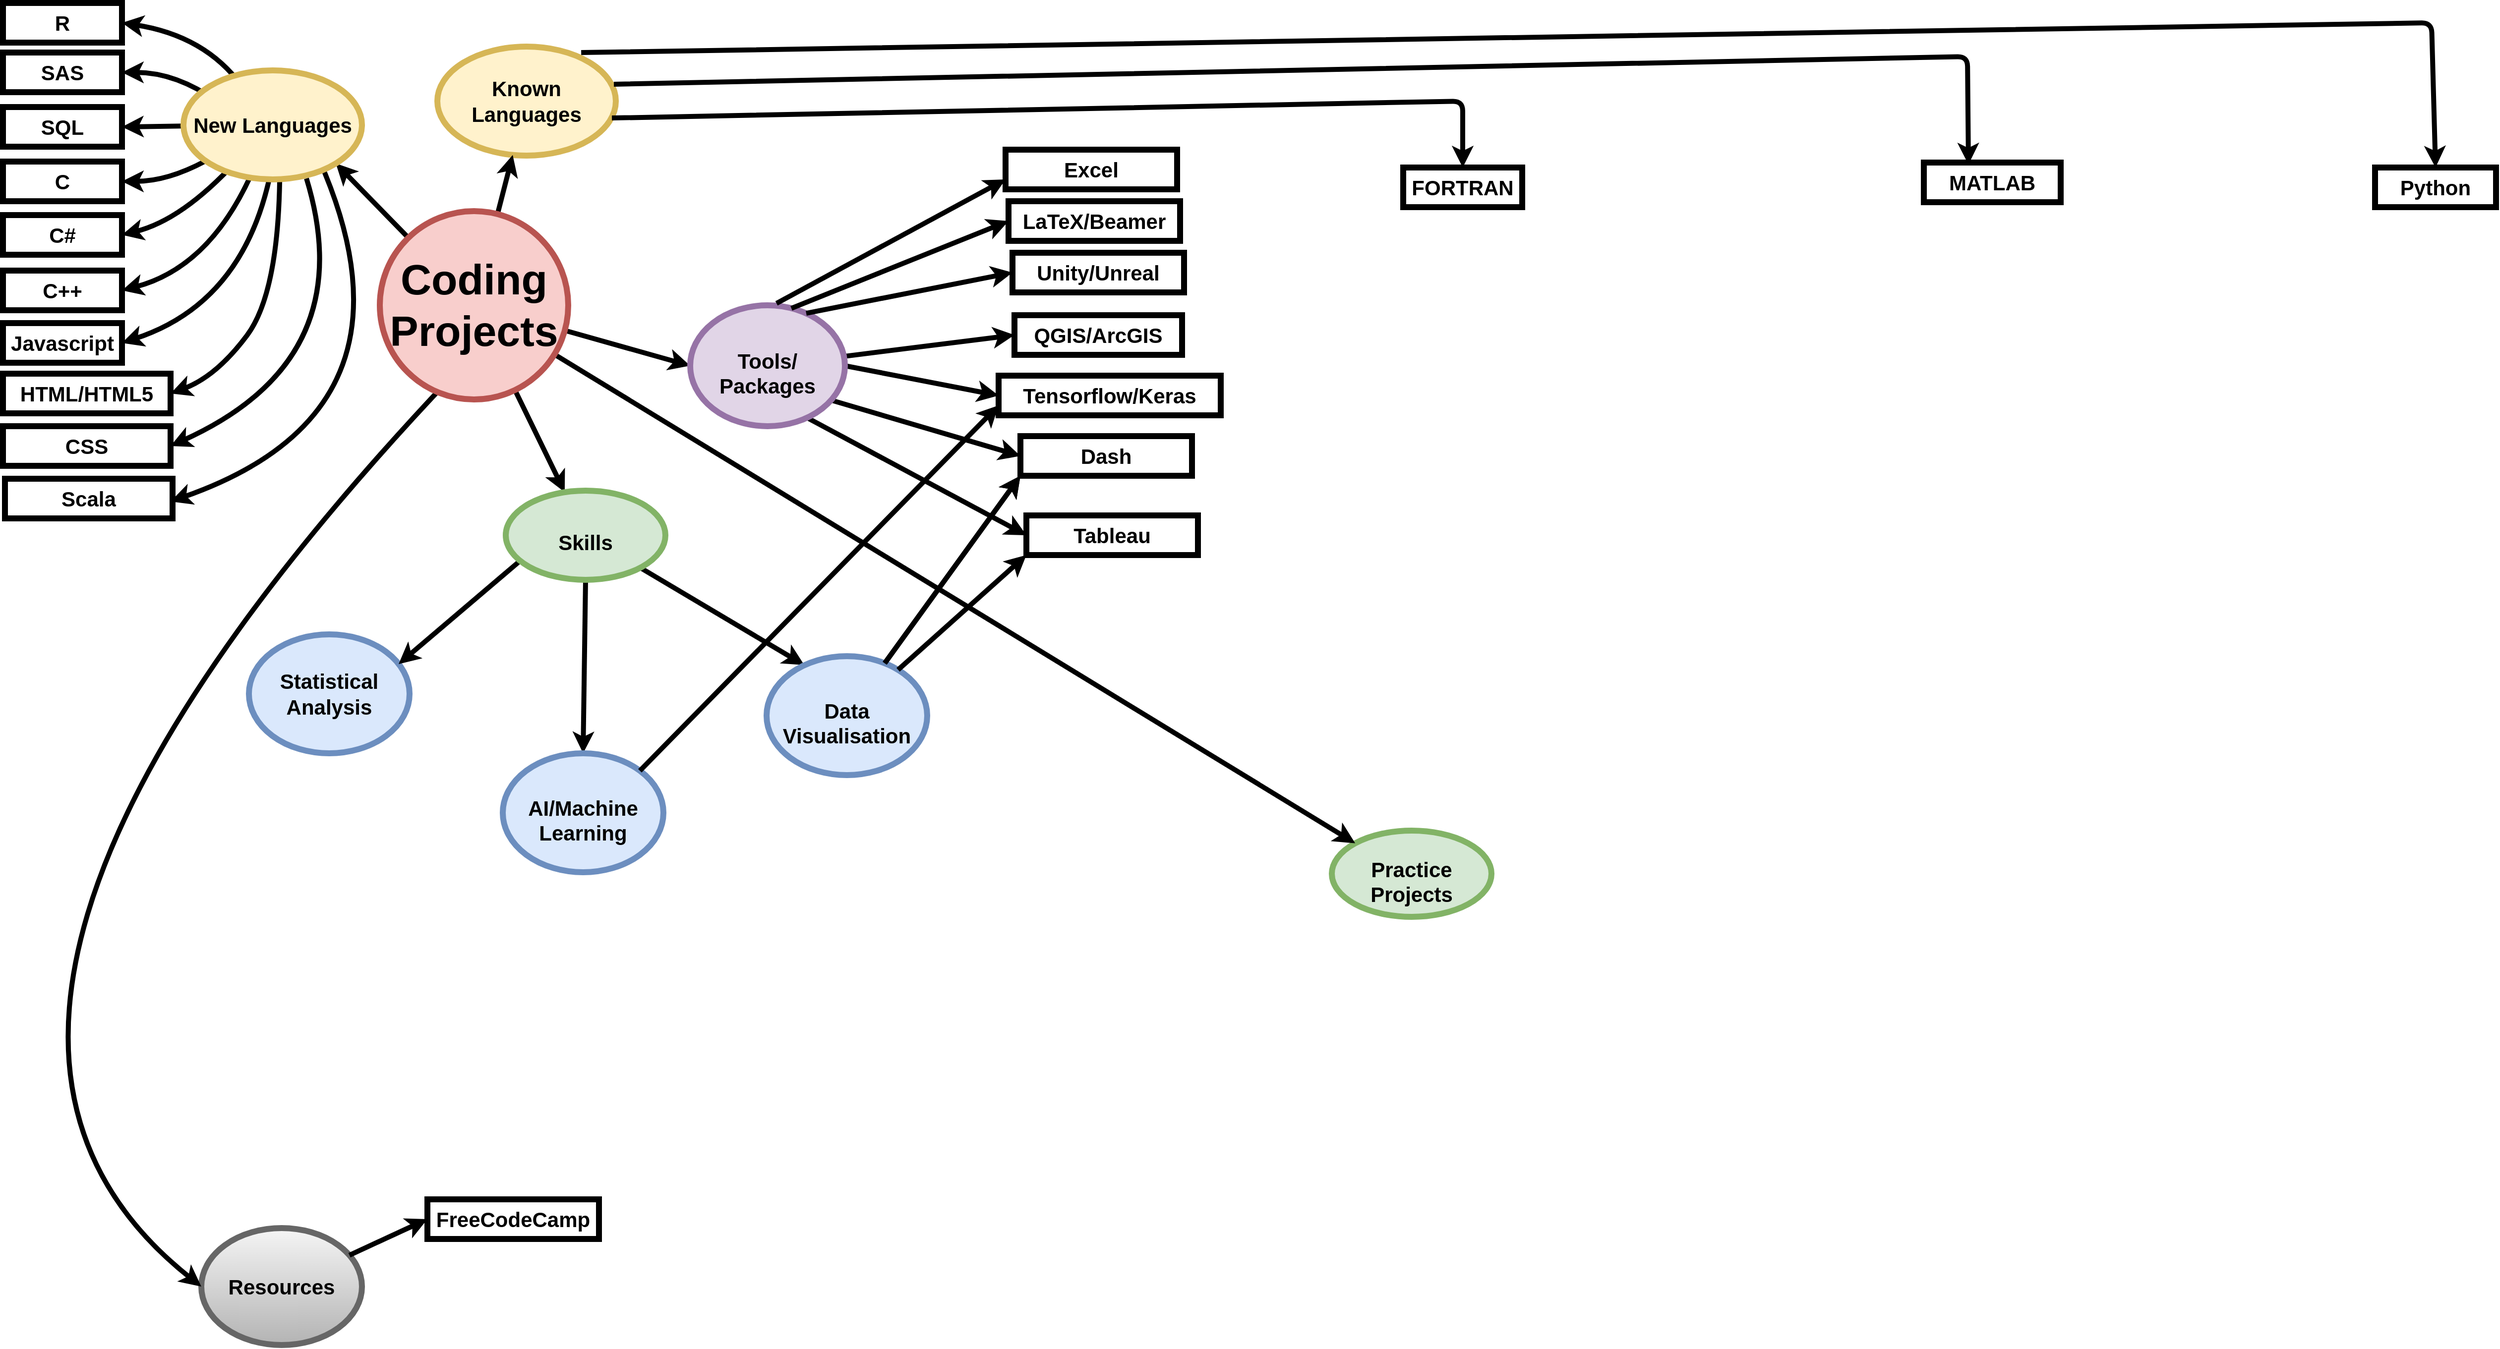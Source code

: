 <mxfile version="14.2.9" type="github">
  <diagram id="SgZQ3a2d4hKzm91UfPLO" name="Page-1">
    <mxGraphModel dx="2086" dy="5801" grid="0" gridSize="10" guides="1" tooltips="1" connect="1" arrows="1" fold="1" page="1" pageScale="1" pageWidth="3300" pageHeight="4681" math="0" shadow="0">
      <root>
        <mxCell id="0" />
        <mxCell id="1" parent="0" />
        <mxCell id="_1KxbE9l1VcF-KKi8kDG-2" value="&lt;b&gt;&lt;font style=&quot;font-size: 21px&quot;&gt;SAS&lt;/font&gt;&lt;/b&gt;" style="rounded=0;whiteSpace=wrap;html=1;strokeWidth=6;" parent="1" vertex="1">
          <mxGeometry x="10" y="50" width="120" height="40" as="geometry" />
        </mxCell>
        <mxCell id="_1KxbE9l1VcF-KKi8kDG-4" value="" style="endArrow=classic;html=1;strokeWidth=5;entryX=1;entryY=1;entryDx=0;entryDy=0;" parent="1" source="AkvK6rZVajDmbrrnvpNV-2" target="AkvK6rZVajDmbrrnvpNV-3" edge="1">
          <mxGeometry width="50" height="50" relative="1" as="geometry">
            <mxPoint x="330" y="170" as="sourcePoint" />
            <mxPoint x="380" y="120" as="targetPoint" />
          </mxGeometry>
        </mxCell>
        <mxCell id="_1KxbE9l1VcF-KKi8kDG-8" value="" style="endArrow=classic;html=1;strokeWidth=5;exitX=0.194;exitY=0.291;exitDx=0;exitDy=0;entryX=1;entryY=0.5;entryDx=0;entryDy=0;exitPerimeter=0;curved=1;" parent="1" source="AkvK6rZVajDmbrrnvpNV-3" target="_1KxbE9l1VcF-KKi8kDG-2" edge="1">
          <mxGeometry width="50" height="50" relative="1" as="geometry">
            <mxPoint x="330" y="120" as="sourcePoint" />
            <mxPoint x="140" y="30" as="targetPoint" />
            <Array as="points">
              <mxPoint x="185" y="70" />
            </Array>
          </mxGeometry>
        </mxCell>
        <mxCell id="_1KxbE9l1VcF-KKi8kDG-9" value="&lt;b&gt;&lt;font style=&quot;font-size: 21px&quot;&gt;SQL&lt;/font&gt;&lt;/b&gt;" style="rounded=0;whiteSpace=wrap;html=1;strokeWidth=6;" parent="1" vertex="1">
          <mxGeometry x="10" y="105" width="120" height="40" as="geometry" />
        </mxCell>
        <mxCell id="_1KxbE9l1VcF-KKi8kDG-10" value="" style="endArrow=classic;html=1;strokeWidth=5;entryX=1;entryY=0.5;entryDx=0;entryDy=0;curved=1;" parent="1" source="AkvK6rZVajDmbrrnvpNV-3" target="_1KxbE9l1VcF-KKi8kDG-9" edge="1">
          <mxGeometry width="50" height="50" relative="1" as="geometry">
            <mxPoint x="216.36" y="86.109" as="sourcePoint" />
            <mxPoint x="130" y="50" as="targetPoint" />
          </mxGeometry>
        </mxCell>
        <mxCell id="_1KxbE9l1VcF-KKi8kDG-11" value="&lt;font size=&quot;1&quot;&gt;&lt;b style=&quot;font-size: 21px&quot;&gt;C&lt;/b&gt;&lt;/font&gt;" style="rounded=0;whiteSpace=wrap;html=1;strokeWidth=6;" parent="1" vertex="1">
          <mxGeometry x="10" y="160" width="120" height="40" as="geometry" />
        </mxCell>
        <mxCell id="_1KxbE9l1VcF-KKi8kDG-12" value="" style="endArrow=classic;html=1;strokeWidth=5;entryX=1;entryY=0.5;entryDx=0;entryDy=0;curved=1;" parent="1" source="AkvK6rZVajDmbrrnvpNV-3" target="_1KxbE9l1VcF-KKi8kDG-11" edge="1">
          <mxGeometry width="50" height="50" relative="1" as="geometry">
            <mxPoint x="200" y="158" as="sourcePoint" />
            <mxPoint x="140" y="150" as="targetPoint" />
            <Array as="points">
              <mxPoint x="176" y="180" />
            </Array>
          </mxGeometry>
        </mxCell>
        <mxCell id="_1KxbE9l1VcF-KKi8kDG-13" value="&lt;font style=&quot;font-size: 11px&quot;&gt;&lt;b style=&quot;font-size: 21px&quot;&gt;C&lt;/b&gt;&lt;b&gt;&lt;font style=&quot;font-size: 21px&quot;&gt;#&lt;/font&gt;&lt;/b&gt;&lt;/font&gt;" style="rounded=0;whiteSpace=wrap;html=1;strokeWidth=6;" parent="1" vertex="1">
          <mxGeometry x="10" y="214" width="120" height="40" as="geometry" />
        </mxCell>
        <mxCell id="_1KxbE9l1VcF-KKi8kDG-14" value="" style="endArrow=classic;html=1;strokeWidth=5;entryX=1;entryY=0.5;entryDx=0;entryDy=0;exitX=0.3;exitY=0.827;exitDx=0;exitDy=0;exitPerimeter=0;curved=1;" parent="1" source="AkvK6rZVajDmbrrnvpNV-3" target="_1KxbE9l1VcF-KKi8kDG-13" edge="1">
          <mxGeometry width="50" height="50" relative="1" as="geometry">
            <mxPoint x="246.36" y="176.941" as="sourcePoint" />
            <mxPoint x="160" y="203.05" as="targetPoint" />
            <Array as="points">
              <mxPoint x="191" y="219" />
            </Array>
          </mxGeometry>
        </mxCell>
        <mxCell id="_1KxbE9l1VcF-KKi8kDG-15" value="&lt;font style=&quot;font-size: 11px&quot;&gt;&lt;b style=&quot;font-size: 21px&quot;&gt;C&lt;/b&gt;&lt;b&gt;&lt;font style=&quot;font-size: 21px&quot;&gt;++&lt;/font&gt;&lt;/b&gt;&lt;/font&gt;" style="rounded=0;whiteSpace=wrap;html=1;strokeWidth=6;" parent="1" vertex="1">
          <mxGeometry x="10" y="270" width="120" height="40" as="geometry" />
        </mxCell>
        <mxCell id="_1KxbE9l1VcF-KKi8kDG-16" value="" style="endArrow=classic;html=1;strokeWidth=5;entryX=1;entryY=0.5;entryDx=0;entryDy=0;exitX=0.406;exitY=0.855;exitDx=0;exitDy=0;exitPerimeter=0;curved=1;" parent="1" source="AkvK6rZVajDmbrrnvpNV-3" target="_1KxbE9l1VcF-KKi8kDG-15" edge="1">
          <mxGeometry width="50" height="50" relative="1" as="geometry">
            <mxPoint x="246.36" y="240.001" as="sourcePoint" />
            <mxPoint x="160" y="266.11" as="targetPoint" />
            <Array as="points">
              <mxPoint x="222" y="266" />
            </Array>
          </mxGeometry>
        </mxCell>
        <mxCell id="_1KxbE9l1VcF-KKi8kDG-19" value="&lt;b&gt;&lt;font style=&quot;font-size: 21px&quot;&gt;R&lt;/font&gt;&lt;/b&gt;" style="rounded=0;whiteSpace=wrap;html=1;strokeWidth=6;" parent="1" vertex="1">
          <mxGeometry x="10" width="120" height="40" as="geometry" />
        </mxCell>
        <mxCell id="_1KxbE9l1VcF-KKi8kDG-20" value="" style="endArrow=classic;html=1;strokeWidth=5;exitX=0.328;exitY=0.145;exitDx=0;exitDy=0;entryX=1;entryY=0.5;entryDx=0;entryDy=0;exitPerimeter=0;curved=1;" parent="1" source="AkvK6rZVajDmbrrnvpNV-3" edge="1">
          <mxGeometry width="50" height="50" relative="1" as="geometry">
            <mxPoint x="216.36" y="36.109" as="sourcePoint" />
            <mxPoint x="130" y="20" as="targetPoint" />
            <Array as="points">
              <mxPoint x="214" y="33" />
            </Array>
          </mxGeometry>
        </mxCell>
        <mxCell id="_1KxbE9l1VcF-KKi8kDG-21" value="&lt;b&gt;&lt;font style=&quot;font-size: 21px&quot;&gt;Javascript&lt;/font&gt;&lt;/b&gt;" style="rounded=0;whiteSpace=wrap;html=1;strokeWidth=6;" parent="1" vertex="1">
          <mxGeometry x="10" y="322.97" width="120" height="40" as="geometry" />
        </mxCell>
        <mxCell id="_1KxbE9l1VcF-KKi8kDG-22" value="" style="endArrow=classic;html=1;strokeWidth=5;entryX=1;entryY=0.5;entryDx=0;entryDy=0;exitX=0.494;exitY=0.891;exitDx=0;exitDy=0;exitPerimeter=0;curved=1;" parent="1" source="AkvK6rZVajDmbrrnvpNV-3" target="_1KxbE9l1VcF-KKi8kDG-21" edge="1">
          <mxGeometry width="50" height="50" relative="1" as="geometry">
            <mxPoint x="263.08" y="217.02" as="sourcePoint" />
            <mxPoint x="160" y="319.08" as="targetPoint" />
            <Array as="points">
              <mxPoint x="255" y="302" />
            </Array>
          </mxGeometry>
        </mxCell>
        <mxCell id="_1KxbE9l1VcF-KKi8kDG-23" value="&lt;font size=&quot;1&quot;&gt;&lt;b style=&quot;font-size: 21px&quot;&gt;Known Languages&lt;/b&gt;&lt;/font&gt; " style="ellipse;whiteSpace=wrap;html=1;strokeWidth=6;fillColor=#fff2cc;strokeColor=#d6b656;" parent="1" vertex="1">
          <mxGeometry x="448" y="44" width="180" height="110" as="geometry" />
        </mxCell>
        <mxCell id="_1KxbE9l1VcF-KKi8kDG-24" value="" style="endArrow=classic;html=1;strokeWidth=5;" parent="1" source="AkvK6rZVajDmbrrnvpNV-2" target="_1KxbE9l1VcF-KKi8kDG-23" edge="1">
          <mxGeometry width="50" height="50" relative="1" as="geometry">
            <mxPoint x="666.185" y="260.935" as="sourcePoint" />
            <mxPoint x="592.0" y="187.001" as="targetPoint" />
          </mxGeometry>
        </mxCell>
        <mxCell id="_1KxbE9l1VcF-KKi8kDG-25" value="&lt;b&gt;&lt;font style=&quot;font-size: 21px&quot;&gt;MATLAB&lt;/font&gt;&lt;/b&gt;" style="rounded=0;whiteSpace=wrap;html=1;strokeWidth=6;" parent="1" vertex="1">
          <mxGeometry x="1947" y="161" width="138" height="40" as="geometry" />
        </mxCell>
        <mxCell id="_1KxbE9l1VcF-KKi8kDG-26" value="" style="endArrow=classic;html=1;strokeWidth=5;exitX=0.989;exitY=0.345;exitDx=0;exitDy=0;entryX=0.326;entryY=0.05;entryDx=0;entryDy=0;exitPerimeter=0;entryPerimeter=0;" parent="1" source="_1KxbE9l1VcF-KKi8kDG-23" target="_1KxbE9l1VcF-KKi8kDG-25" edge="1">
          <mxGeometry width="50" height="50" relative="1" as="geometry">
            <mxPoint x="755.04" y="157.98" as="sourcePoint" />
            <mxPoint x="636" y="92.03" as="targetPoint" />
            <Array as="points">
              <mxPoint x="1991" y="54" />
            </Array>
          </mxGeometry>
        </mxCell>
        <mxCell id="_1KxbE9l1VcF-KKi8kDG-27" value="&lt;b&gt;&lt;font style=&quot;font-size: 21px&quot;&gt;FORTRAN&lt;/font&gt;&lt;/b&gt;" style="rounded=0;whiteSpace=wrap;html=1;strokeWidth=6;" parent="1" vertex="1">
          <mxGeometry x="1422" y="166" width="120" height="40" as="geometry" />
        </mxCell>
        <mxCell id="_1KxbE9l1VcF-KKi8kDG-28" value="" style="endArrow=classic;html=1;strokeWidth=5;exitX=0.978;exitY=0.655;exitDx=0;exitDy=0;entryX=0.5;entryY=0;entryDx=0;entryDy=0;exitPerimeter=0;" parent="1" source="_1KxbE9l1VcF-KKi8kDG-23" target="_1KxbE9l1VcF-KKi8kDG-27" edge="1">
          <mxGeometry width="50" height="50" relative="1" as="geometry">
            <mxPoint x="619" y="154.0" as="sourcePoint" />
            <mxPoint x="628.98" y="164.08" as="targetPoint" />
            <Array as="points">
              <mxPoint x="1482" y="99" />
            </Array>
          </mxGeometry>
        </mxCell>
        <mxCell id="_1KxbE9l1VcF-KKi8kDG-29" value="&lt;font size=&quot;1&quot;&gt;&lt;b style=&quot;font-size: 21px&quot;&gt;Python&lt;/b&gt;&lt;/font&gt;" style="rounded=0;whiteSpace=wrap;html=1;strokeWidth=6;" parent="1" vertex="1">
          <mxGeometry x="2402" y="166" width="122" height="40" as="geometry" />
        </mxCell>
        <mxCell id="_1KxbE9l1VcF-KKi8kDG-30" value="" style="endArrow=classic;html=1;strokeWidth=5;entryX=0.5;entryY=0;entryDx=0;entryDy=0;exitX=0.806;exitY=0.055;exitDx=0;exitDy=0;exitPerimeter=0;" parent="1" source="_1KxbE9l1VcF-KKi8kDG-23" target="_1KxbE9l1VcF-KKi8kDG-29" edge="1">
          <mxGeometry width="50" height="50" relative="1" as="geometry">
            <mxPoint x="621" y="190" as="sourcePoint" />
            <mxPoint x="625.94" y="237.08" as="targetPoint" />
            <Array as="points">
              <mxPoint x="2459" y="20" />
            </Array>
          </mxGeometry>
        </mxCell>
        <mxCell id="_1KxbE9l1VcF-KKi8kDG-31" value="&lt;br&gt;&lt;div&gt;&lt;b&gt;&lt;font style=&quot;font-size: 21px&quot;&gt;Practice&lt;/font&gt;&lt;/b&gt;&lt;/div&gt;&lt;div&gt;&lt;b&gt;&lt;font style=&quot;font-size: 21px&quot;&gt;Projects&lt;/font&gt;&lt;/b&gt;&lt;/div&gt;" style="ellipse;whiteSpace=wrap;html=1;strokeWidth=6;fillColor=#d5e8d4;strokeColor=#82b366;" parent="1" vertex="1">
          <mxGeometry x="1350" y="835" width="161" height="87" as="geometry" />
        </mxCell>
        <mxCell id="_1KxbE9l1VcF-KKi8kDG-33" value="" style="endArrow=classic;html=1;strokeWidth=5;entryX=0;entryY=0;entryDx=0;entryDy=0;" parent="1" source="AkvK6rZVajDmbrrnvpNV-2" target="_1KxbE9l1VcF-KKi8kDG-31" edge="1">
          <mxGeometry width="50" height="50" relative="1" as="geometry">
            <mxPoint x="448.005" y="441.935" as="sourcePoint" />
            <mxPoint x="373.82" y="368.001" as="targetPoint" />
          </mxGeometry>
        </mxCell>
        <mxCell id="_1KxbE9l1VcF-KKi8kDG-35" value="" style="endArrow=classic;html=1;strokeWidth=5;" parent="1" source="AkvK6rZVajDmbrrnvpNV-2" target="_1KxbE9l1VcF-KKi8kDG-34" edge="1">
          <mxGeometry width="50" height="50" relative="1" as="geometry">
            <mxPoint x="657.678" y="370.999" as="sourcePoint" />
            <mxPoint x="447.995" y="495.626" as="targetPoint" />
          </mxGeometry>
        </mxCell>
        <mxCell id="_1KxbE9l1VcF-KKi8kDG-37" value="" style="endArrow=classic;html=1;strokeWidth=5;entryX=0;entryY=0.5;entryDx=0;entryDy=0;" parent="1" source="AkvK6rZVajDmbrrnvpNV-2" target="_1KxbE9l1VcF-KKi8kDG-36" edge="1">
          <mxGeometry width="50" height="50" relative="1" as="geometry">
            <mxPoint x="647.248" y="287.88" as="sourcePoint" />
            <mxPoint x="651.002" y="362.971" as="targetPoint" />
          </mxGeometry>
        </mxCell>
        <mxCell id="_1KxbE9l1VcF-KKi8kDG-40" value="&lt;b&gt;&lt;font style=&quot;font-size: 21px&quot;&gt;Unity/Unreal&lt;/font&gt;&lt;/b&gt;" style="rounded=0;whiteSpace=wrap;html=1;strokeWidth=6;" parent="1" vertex="1">
          <mxGeometry x="1028" y="252" width="173" height="40" as="geometry" />
        </mxCell>
        <mxCell id="_1KxbE9l1VcF-KKi8kDG-41" value="&lt;font style=&quot;font-size: 21px&quot;&gt;&lt;b&gt;QGIS/ArcGIS&lt;/b&gt;&lt;/font&gt;" style="rounded=0;whiteSpace=wrap;html=1;strokeWidth=6;" parent="1" vertex="1">
          <mxGeometry x="1030" y="315" width="169" height="40" as="geometry" />
        </mxCell>
        <mxCell id="_1KxbE9l1VcF-KKi8kDG-42" value="" style="endArrow=classic;html=1;strokeWidth=5;entryX=0;entryY=0.5;entryDx=0;entryDy=0;" parent="1" source="_1KxbE9l1VcF-KKi8kDG-36" target="_1KxbE9l1VcF-KKi8kDG-41" edge="1">
          <mxGeometry width="50" height="50" relative="1" as="geometry">
            <mxPoint x="914" y="304" as="sourcePoint" />
            <mxPoint x="1024" y="261" as="targetPoint" />
          </mxGeometry>
        </mxCell>
        <mxCell id="_1KxbE9l1VcF-KKi8kDG-43" value="" style="endArrow=classic;html=1;strokeWidth=5;exitX=0.5;exitY=1;exitDx=0;exitDy=0;entryX=0.5;entryY=0;entryDx=0;entryDy=0;" parent="1" source="_1KxbE9l1VcF-KKi8kDG-34" target="_1KxbE9l1VcF-KKi8kDG-44" edge="1">
          <mxGeometry width="50" height="50" relative="1" as="geometry">
            <mxPoint x="678" y="629" as="sourcePoint" />
            <mxPoint x="619" y="708" as="targetPoint" />
          </mxGeometry>
        </mxCell>
        <mxCell id="_1KxbE9l1VcF-KKi8kDG-44" value="&lt;br&gt;&lt;div&gt;&lt;b&gt;&lt;font style=&quot;font-size: 21px&quot;&gt;AI/Machine Learning&lt;br&gt;&lt;/font&gt;&lt;/b&gt;&lt;/div&gt;" style="ellipse;whiteSpace=wrap;html=1;strokeWidth=6;fillColor=#dae8fc;strokeColor=#6c8ebf;" parent="1" vertex="1">
          <mxGeometry x="514" y="757" width="162" height="120" as="geometry" />
        </mxCell>
        <mxCell id="_1KxbE9l1VcF-KKi8kDG-45" value="" style="endArrow=classic;html=1;strokeWidth=5;entryX=0.235;entryY=0.075;entryDx=0;entryDy=0;entryPerimeter=0;" parent="1" source="_1KxbE9l1VcF-KKi8kDG-34" target="_1KxbE9l1VcF-KKi8kDG-46" edge="1">
          <mxGeometry width="50" height="50" relative="1" as="geometry">
            <mxPoint x="894" y="642" as="sourcePoint" />
            <mxPoint x="835" y="721" as="targetPoint" />
          </mxGeometry>
        </mxCell>
        <mxCell id="_1KxbE9l1VcF-KKi8kDG-46" value="&lt;br&gt;&lt;div&gt;&lt;b&gt;&lt;font style=&quot;font-size: 21px&quot;&gt;Data Visualisation&lt;br&gt;&lt;/font&gt;&lt;/b&gt;&lt;/div&gt;" style="ellipse;whiteSpace=wrap;html=1;strokeWidth=6;fillColor=#dae8fc;strokeColor=#6c8ebf;" parent="1" vertex="1">
          <mxGeometry x="780" y="659" width="162" height="120" as="geometry" />
        </mxCell>
        <mxCell id="_1KxbE9l1VcF-KKi8kDG-47" value="&lt;b&gt;&lt;font style=&quot;font-size: 21px&quot;&gt;Dash&lt;/font&gt;&lt;/b&gt;" style="rounded=0;whiteSpace=wrap;html=1;strokeWidth=6;" parent="1" vertex="1">
          <mxGeometry x="1036" y="437" width="173" height="40" as="geometry" />
        </mxCell>
        <mxCell id="_1KxbE9l1VcF-KKi8kDG-48" value="" style="endArrow=classic;html=1;strokeWidth=5;entryX=0;entryY=1;entryDx=0;entryDy=0;" parent="1" source="_1KxbE9l1VcF-KKi8kDG-46" target="_1KxbE9l1VcF-KKi8kDG-47" edge="1">
          <mxGeometry width="50" height="50" relative="1" as="geometry">
            <mxPoint x="922.976" y="655.999" as="sourcePoint" />
            <mxPoint x="1021" y="513" as="targetPoint" />
          </mxGeometry>
        </mxCell>
        <mxCell id="_1KxbE9l1VcF-KKi8kDG-49" value="&lt;b&gt;&lt;font style=&quot;font-size: 21px&quot;&gt;Tableau&lt;/font&gt;&lt;/b&gt;" style="rounded=0;whiteSpace=wrap;html=1;strokeWidth=6;" parent="1" vertex="1">
          <mxGeometry x="1042" y="517" width="173" height="40" as="geometry" />
        </mxCell>
        <mxCell id="_1KxbE9l1VcF-KKi8kDG-50" value="" style="endArrow=classic;html=1;strokeWidth=5;entryX=0;entryY=1;entryDx=0;entryDy=0;" parent="1" source="_1KxbE9l1VcF-KKi8kDG-46" target="_1KxbE9l1VcF-KKi8kDG-49" edge="1">
          <mxGeometry width="50" height="50" relative="1" as="geometry">
            <mxPoint x="940.996" y="830.809" as="sourcePoint" />
            <mxPoint x="1034" y="589" as="targetPoint" />
          </mxGeometry>
        </mxCell>
        <mxCell id="_1KxbE9l1VcF-KKi8kDG-51" value="" style="endArrow=classic;html=1;strokeWidth=5;exitX=0.763;exitY=0.935;exitDx=0;exitDy=0;entryX=0;entryY=0.5;entryDx=0;entryDy=0;exitPerimeter=0;" parent="1" source="_1KxbE9l1VcF-KKi8kDG-36" target="_1KxbE9l1VcF-KKi8kDG-49" edge="1">
          <mxGeometry width="50" height="50" relative="1" as="geometry">
            <mxPoint x="855" y="384" as="sourcePoint" />
            <mxPoint x="993" y="691" as="targetPoint" />
          </mxGeometry>
        </mxCell>
        <mxCell id="_1KxbE9l1VcF-KKi8kDG-52" value="" style="endArrow=classic;html=1;strokeWidth=5;entryX=0;entryY=0.5;entryDx=0;entryDy=0;exitX=0.917;exitY=0.787;exitDx=0;exitDy=0;exitPerimeter=0;" parent="1" source="_1KxbE9l1VcF-KKi8kDG-36" target="_1KxbE9l1VcF-KKi8kDG-47" edge="1">
          <mxGeometry width="50" height="50" relative="1" as="geometry">
            <mxPoint x="852.002" y="406.499" as="sourcePoint" />
            <mxPoint x="1009.14" y="349" as="targetPoint" />
          </mxGeometry>
        </mxCell>
        <mxCell id="_1KxbE9l1VcF-KKi8kDG-55" value="" style="endArrow=classic;html=1;strokeWidth=5;exitX=1;exitY=0;exitDx=0;exitDy=0;entryX=0;entryY=0.75;entryDx=0;entryDy=0;" parent="1" source="_1KxbE9l1VcF-KKi8kDG-44" target="_1KxbE9l1VcF-KKi8kDG-57" edge="1">
          <mxGeometry width="50" height="50" relative="1" as="geometry">
            <mxPoint x="676" y="631" as="sourcePoint" />
            <mxPoint x="1044" y="431" as="targetPoint" />
          </mxGeometry>
        </mxCell>
        <mxCell id="_1KxbE9l1VcF-KKi8kDG-57" value="&lt;b&gt;&lt;font style=&quot;font-size: 21px&quot;&gt;Tensorflow/Keras&lt;/font&gt;&lt;/b&gt;" style="rounded=0;whiteSpace=wrap;html=1;strokeWidth=6;" parent="1" vertex="1">
          <mxGeometry x="1014" y="376" width="224" height="40" as="geometry" />
        </mxCell>
        <mxCell id="_1KxbE9l1VcF-KKi8kDG-58" value="" style="endArrow=classic;html=1;strokeWidth=5;entryX=0;entryY=0.5;entryDx=0;entryDy=0;exitX=1;exitY=0.5;exitDx=0;exitDy=0;" parent="1" source="_1KxbE9l1VcF-KKi8kDG-36" target="_1KxbE9l1VcF-KKi8kDG-57" edge="1">
          <mxGeometry width="50" height="50" relative="1" as="geometry">
            <mxPoint x="866.002" y="380.469" as="sourcePoint" />
            <mxPoint x="1023.14" y="322.97" as="targetPoint" />
          </mxGeometry>
        </mxCell>
        <mxCell id="_1KxbE9l1VcF-KKi8kDG-59" value="&lt;b&gt;&lt;font style=&quot;font-size: 21px&quot;&gt;Statistical Analysis&lt;/font&gt;&lt;/b&gt;" style="ellipse;whiteSpace=wrap;html=1;strokeWidth=6;fillColor=#dae8fc;strokeColor=#6c8ebf;" parent="1" vertex="1">
          <mxGeometry x="258" y="637" width="162" height="120" as="geometry" />
        </mxCell>
        <mxCell id="_1KxbE9l1VcF-KKi8kDG-60" value="" style="endArrow=classic;html=1;strokeWidth=5;exitX=0.081;exitY=0.8;exitDx=0;exitDy=0;exitPerimeter=0;entryX=0.932;entryY=0.25;entryDx=0;entryDy=0;entryPerimeter=0;" parent="1" source="_1KxbE9l1VcF-KKi8kDG-34" target="_1KxbE9l1VcF-KKi8kDG-59" edge="1">
          <mxGeometry width="50" height="50" relative="1" as="geometry">
            <mxPoint x="480.47" y="521" as="sourcePoint" />
            <mxPoint x="443.996" y="593" as="targetPoint" />
          </mxGeometry>
        </mxCell>
        <mxCell id="_1KxbE9l1VcF-KKi8kDG-34" value="&lt;br&gt;&lt;div&gt;&lt;b&gt;&lt;font style=&quot;font-size: 21px&quot;&gt;Skills&lt;/font&gt;&lt;/b&gt;&lt;/div&gt;" style="ellipse;whiteSpace=wrap;html=1;strokeWidth=6;fillColor=#d5e8d4;strokeColor=#82b366;" parent="1" vertex="1">
          <mxGeometry x="517" y="492" width="161" height="90" as="geometry" />
        </mxCell>
        <mxCell id="_1KxbE9l1VcF-KKi8kDG-36" value="&lt;br&gt;&lt;div&gt;&lt;b&gt;&lt;font style=&quot;font-size: 21px&quot;&gt;Tools/&lt;/font&gt;&lt;/b&gt;&lt;/div&gt;&lt;div&gt;&lt;b&gt;&lt;font style=&quot;font-size: 21px&quot;&gt;Packages&lt;/font&gt;&lt;/b&gt;&lt;/div&gt;" style="ellipse;whiteSpace=wrap;html=1;strokeWidth=6;fillColor=#e1d5e7;strokeColor=#9673a6;" parent="1" vertex="1">
          <mxGeometry x="703" y="305" width="156" height="121.97" as="geometry" />
        </mxCell>
        <mxCell id="_1KxbE9l1VcF-KKi8kDG-62" value="" style="endArrow=classic;html=1;strokeWidth=5;exitX=0.75;exitY=0.066;exitDx=0;exitDy=0;exitPerimeter=0;entryX=0;entryY=0.5;entryDx=0;entryDy=0;" parent="1" target="_1KxbE9l1VcF-KKi8kDG-40" edge="1">
          <mxGeometry width="50" height="50" relative="1" as="geometry">
            <mxPoint x="820" y="313.05" as="sourcePoint" />
            <mxPoint x="1018" y="221" as="targetPoint" />
          </mxGeometry>
        </mxCell>
        <mxCell id="_1KxbE9l1VcF-KKi8kDG-63" value="" style="endArrow=classic;html=1;strokeWidth=5;exitX=0.654;exitY=0.025;exitDx=0;exitDy=0;exitPerimeter=0;entryX=0;entryY=0.5;entryDx=0;entryDy=0;" parent="1" source="_1KxbE9l1VcF-KKi8kDG-36" target="_1KxbE9l1VcF-KKi8kDG-64" edge="1">
          <mxGeometry width="50" height="50" relative="1" as="geometry">
            <mxPoint x="780" y="306.05" as="sourcePoint" />
            <mxPoint x="1008" y="153" as="targetPoint" />
          </mxGeometry>
        </mxCell>
        <mxCell id="_1KxbE9l1VcF-KKi8kDG-64" value="&lt;font size=&quot;1&quot;&gt;&lt;b style=&quot;font-size: 21px&quot;&gt;LaTeX/Beamer&lt;/b&gt;&lt;/font&gt;" style="rounded=0;whiteSpace=wrap;html=1;strokeWidth=6;" parent="1" vertex="1">
          <mxGeometry x="1024" y="200" width="173" height="40" as="geometry" />
        </mxCell>
        <mxCell id="_1KxbE9l1VcF-KKi8kDG-65" value="&lt;b&gt;&lt;font style=&quot;font-size: 21px&quot;&gt;Excel&lt;/font&gt;&lt;/b&gt;" style="rounded=0;whiteSpace=wrap;html=1;strokeWidth=6;" parent="1" vertex="1">
          <mxGeometry x="1021" y="148" width="173" height="40" as="geometry" />
        </mxCell>
        <mxCell id="_1KxbE9l1VcF-KKi8kDG-66" value="" style="endArrow=classic;html=1;strokeWidth=5;exitX=0.558;exitY=-0.016;exitDx=0;exitDy=0;exitPerimeter=0;entryX=0;entryY=0.75;entryDx=0;entryDy=0;" parent="1" source="_1KxbE9l1VcF-KKi8kDG-36" target="_1KxbE9l1VcF-KKi8kDG-65" edge="1">
          <mxGeometry width="50" height="50" relative="1" as="geometry">
            <mxPoint x="818.004" y="233.049" as="sourcePoint" />
            <mxPoint x="1014" y="83" as="targetPoint" />
          </mxGeometry>
        </mxCell>
        <mxCell id="lcMu-XSIgitNWkkIM0Ly-3" value="&lt;font style=&quot;font-size: 21px&quot;&gt;&lt;b&gt;HTML/HTML5&lt;/b&gt;&lt;/font&gt;" style="rounded=0;whiteSpace=wrap;html=1;strokeWidth=6;" parent="1" vertex="1">
          <mxGeometry x="10" y="374" width="169" height="40" as="geometry" />
        </mxCell>
        <mxCell id="lcMu-XSIgitNWkkIM0Ly-4" value="" style="endArrow=classic;html=1;strokeWidth=5;entryX=1;entryY=0.5;entryDx=0;entryDy=0;exitX=0.539;exitY=1.018;exitDx=0;exitDy=0;exitPerimeter=0;curved=1;" parent="1" source="AkvK6rZVajDmbrrnvpNV-3" target="lcMu-XSIgitNWkkIM0Ly-3" edge="1">
          <mxGeometry width="50" height="50" relative="1" as="geometry">
            <mxPoint x="293.92" y="217.0" as="sourcePoint" />
            <mxPoint x="145" y="371.96" as="targetPoint" />
            <Array as="points">
              <mxPoint x="287" y="294" />
              <mxPoint x="225" y="377" />
            </Array>
          </mxGeometry>
        </mxCell>
        <mxCell id="lcMu-XSIgitNWkkIM0Ly-5" value="&lt;b&gt;&lt;font style=&quot;font-size: 21px&quot;&gt;CSS&lt;/font&gt;&lt;/b&gt;" style="rounded=0;whiteSpace=wrap;html=1;strokeWidth=6;" parent="1" vertex="1">
          <mxGeometry x="10" y="426.97" width="169" height="40" as="geometry" />
        </mxCell>
        <mxCell id="lcMu-XSIgitNWkkIM0Ly-8" value="" style="curved=1;endArrow=classic;html=1;strokeColor=#000000;entryX=1;entryY=0.5;entryDx=0;entryDy=0;strokeWidth=5;exitX=0.689;exitY=0.991;exitDx=0;exitDy=0;exitPerimeter=0;" parent="1" source="AkvK6rZVajDmbrrnvpNV-3" target="lcMu-XSIgitNWkkIM0Ly-5" edge="1">
          <mxGeometry width="50" height="50" relative="1" as="geometry">
            <mxPoint x="293" y="302" as="sourcePoint" />
            <mxPoint x="244" y="391" as="targetPoint" />
            <Array as="points">
              <mxPoint x="372" y="360" />
            </Array>
          </mxGeometry>
        </mxCell>
        <mxCell id="nQluRIHe2LKLF3UBgF4v-2" value="&lt;div&gt;&lt;b&gt;&lt;font style=&quot;font-size: 21px&quot;&gt;Resources&lt;/font&gt;&lt;/b&gt;&lt;/div&gt;" style="ellipse;whiteSpace=wrap;html=1;strokeWidth=6;fillColor=#f5f5f5;strokeColor=#666666;gradientColor=#b3b3b3;" vertex="1" parent="1">
          <mxGeometry x="210" y="1236" width="162" height="118" as="geometry" />
        </mxCell>
        <mxCell id="nQluRIHe2LKLF3UBgF4v-3" value="" style="endArrow=classic;html=1;strokeWidth=5;exitX=0.442;exitY=0.816;exitDx=0;exitDy=0;entryX=0;entryY=0.5;entryDx=0;entryDy=0;curved=1;exitPerimeter=0;" edge="1" parent="1" source="AkvK6rZVajDmbrrnvpNV-2" target="nQluRIHe2LKLF3UBgF4v-2">
          <mxGeometry width="50" height="50" relative="1" as="geometry">
            <mxPoint x="645.061" y="333" as="sourcePoint" />
            <mxPoint x="613" y="1091" as="targetPoint" />
            <Array as="points">
              <mxPoint x="-146" y="1013" />
            </Array>
          </mxGeometry>
        </mxCell>
        <mxCell id="AkvK6rZVajDmbrrnvpNV-2" value="&lt;b&gt;&lt;font style=&quot;font-size: 43px&quot;&gt;&lt;font style=&quot;font-size: 43px&quot;&gt;Coding Projects&lt;/font&gt;&lt;br&gt;&lt;/font&gt;&lt;/b&gt;" style="ellipse;whiteSpace=wrap;html=1;aspect=fixed;strokeWidth=6;fillColor=#f8cecc;strokeColor=#b85450;" parent="1" vertex="1">
          <mxGeometry x="390" y="210" width="190" height="190" as="geometry" />
        </mxCell>
        <mxCell id="nQluRIHe2LKLF3UBgF4v-4" value="" style="endArrow=classic;html=1;strokeWidth=5;entryX=0;entryY=1;entryDx=0;entryDy=0;" edge="1" parent="1">
          <mxGeometry width="50" height="50" relative="1" as="geometry">
            <mxPoint x="899.077" y="666.043" as="sourcePoint" />
            <mxPoint x="1036" y="477" as="targetPoint" />
          </mxGeometry>
        </mxCell>
        <mxCell id="nQluRIHe2LKLF3UBgF4v-5" value="" style="endArrow=classic;html=1;strokeWidth=5;entryX=0;entryY=0.5;entryDx=0;entryDy=0;" edge="1" parent="1" source="nQluRIHe2LKLF3UBgF4v-2" target="nQluRIHe2LKLF3UBgF4v-6">
          <mxGeometry width="50" height="50" relative="1" as="geometry">
            <mxPoint x="483.997" y="1330.043" as="sourcePoint" />
            <mxPoint x="621" y="1291" as="targetPoint" />
          </mxGeometry>
        </mxCell>
        <mxCell id="nQluRIHe2LKLF3UBgF4v-6" value="&lt;b&gt;&lt;font style=&quot;font-size: 21px&quot;&gt;FreeCodeCamp&lt;/font&gt;&lt;/b&gt;" style="rounded=0;whiteSpace=wrap;html=1;strokeWidth=6;" vertex="1" parent="1">
          <mxGeometry x="438" y="1207" width="173" height="40" as="geometry" />
        </mxCell>
        <mxCell id="nQluRIHe2LKLF3UBgF4v-9" value="&lt;b&gt;&lt;font style=&quot;font-size: 21px&quot;&gt;Scala&lt;/font&gt;&lt;/b&gt;" style="rounded=0;whiteSpace=wrap;html=1;strokeWidth=6;" vertex="1" parent="1">
          <mxGeometry x="12" y="480" width="169" height="40" as="geometry" />
        </mxCell>
        <mxCell id="nQluRIHe2LKLF3UBgF4v-10" value="" style="curved=1;endArrow=classic;html=1;strokeColor=#000000;entryX=1;entryY=0.5;entryDx=0;entryDy=0;strokeWidth=5;exitX=0.722;exitY=0.682;exitDx=0;exitDy=0;exitPerimeter=0;" edge="1" parent="1" source="AkvK6rZVajDmbrrnvpNV-3">
          <mxGeometry width="50" height="50" relative="1" as="geometry">
            <mxPoint x="314.02" y="235.0" as="sourcePoint" />
            <mxPoint x="179" y="502.96" as="targetPoint" />
            <Array as="points">
              <mxPoint x="448" y="409" />
            </Array>
          </mxGeometry>
        </mxCell>
        <mxCell id="AkvK6rZVajDmbrrnvpNV-3" value="&lt;b&gt;&lt;font style=&quot;font-size: 21px&quot;&gt;New Languages&lt;/font&gt;&lt;/b&gt;" style="ellipse;whiteSpace=wrap;html=1;strokeWidth=6;fillColor=#fff2cc;strokeColor=#d6b656;" parent="1" vertex="1">
          <mxGeometry x="192" y="68" width="180" height="110" as="geometry" />
        </mxCell>
      </root>
    </mxGraphModel>
  </diagram>
</mxfile>
